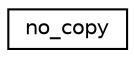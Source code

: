digraph "Graphical Class Hierarchy"
{
  edge [fontname="Helvetica",fontsize="10",labelfontname="Helvetica",labelfontsize="10"];
  node [fontname="Helvetica",fontsize="10",shape=record];
  rankdir="LR";
  Node0 [label="no_copy",height=0.2,width=0.4,color="black", fillcolor="white", style="filled",URL="$structno__copy.html"];
}
